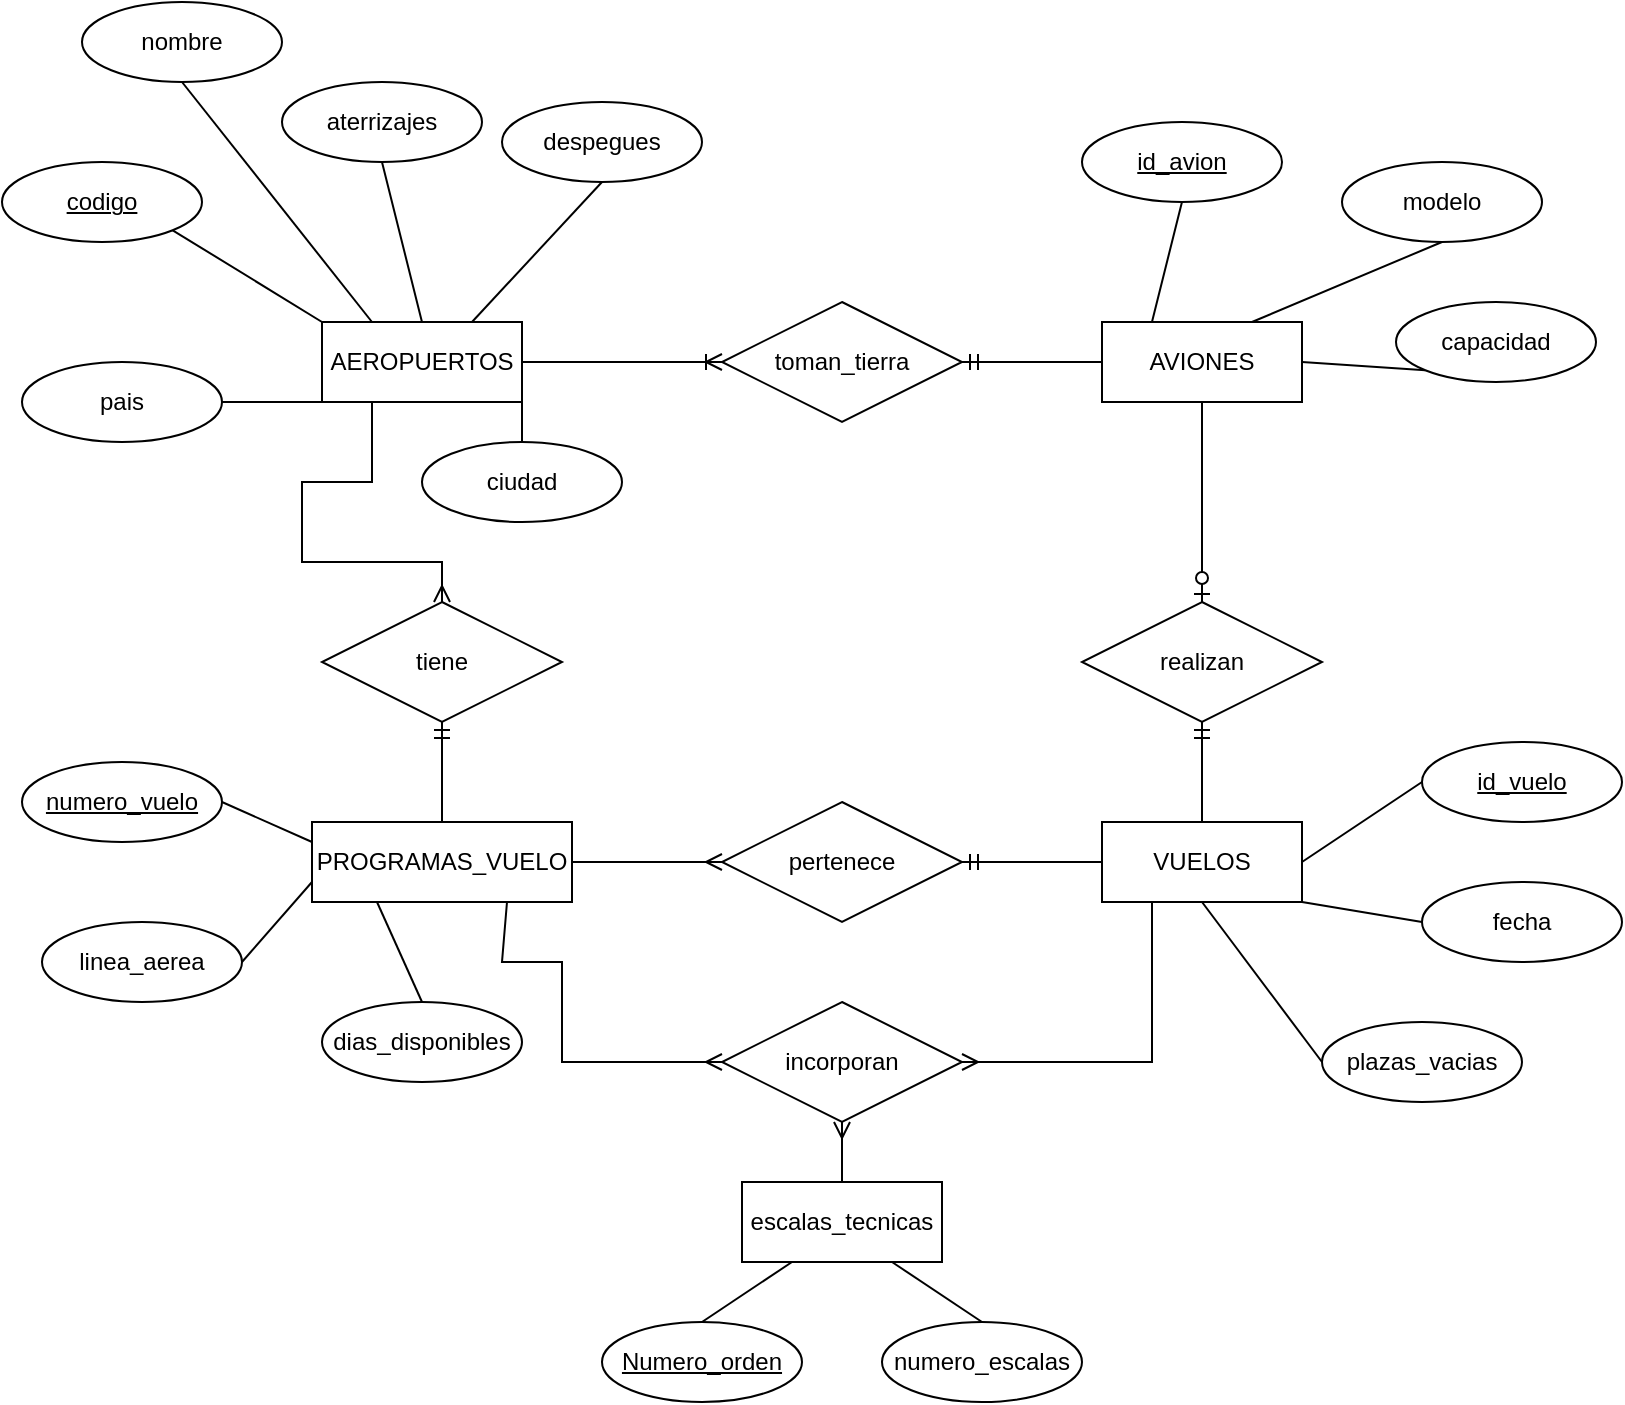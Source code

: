 <mxfile version="13.10.0" type="github">
  <diagram id="dRUiO_fBCLAAtDsuohW3" name="Page-1">
    <mxGraphModel dx="868" dy="450" grid="1" gridSize="10" guides="1" tooltips="1" connect="1" arrows="1" fold="1" page="1" pageScale="1" pageWidth="827" pageHeight="1169" math="0" shadow="0">
      <root>
        <mxCell id="0" />
        <mxCell id="1" parent="0" />
        <mxCell id="XjwWoGs6GViRfNdkRNjS-35" style="rounded=0;orthogonalLoop=1;jettySize=auto;html=1;exitX=0.25;exitY=1;exitDx=0;exitDy=0;entryX=0.5;entryY=0;entryDx=0;entryDy=0;startArrow=none;startFill=0;endArrow=ERmany;endFill=0;" parent="1" source="XjwWoGs6GViRfNdkRNjS-1" target="XjwWoGs6GViRfNdkRNjS-31" edge="1">
          <mxGeometry relative="1" as="geometry">
            <Array as="points">
              <mxPoint x="215" y="260" />
              <mxPoint x="180" y="260" />
              <mxPoint x="180" y="300" />
              <mxPoint x="210" y="300" />
              <mxPoint x="250" y="300" />
            </Array>
          </mxGeometry>
        </mxCell>
        <mxCell id="ity33zddKmOWyrt0S6hl-3" style="edgeStyle=orthogonalEdgeStyle;rounded=0;orthogonalLoop=1;jettySize=auto;html=1;exitX=1;exitY=0.5;exitDx=0;exitDy=0;entryX=0;entryY=0.5;entryDx=0;entryDy=0;endArrow=ERoneToMany;endFill=0;" edge="1" parent="1" source="XjwWoGs6GViRfNdkRNjS-1" target="ity33zddKmOWyrt0S6hl-2">
          <mxGeometry relative="1" as="geometry" />
        </mxCell>
        <mxCell id="XjwWoGs6GViRfNdkRNjS-1" value="AEROPUERTOS" style="whiteSpace=wrap;html=1;align=center;" parent="1" vertex="1">
          <mxGeometry x="190" y="180" width="100" height="40" as="geometry" />
        </mxCell>
        <mxCell id="XjwWoGs6GViRfNdkRNjS-2" value="codigo" style="ellipse;whiteSpace=wrap;html=1;align=center;fontStyle=4;" parent="1" vertex="1">
          <mxGeometry x="30" y="100" width="100" height="40" as="geometry" />
        </mxCell>
        <mxCell id="XjwWoGs6GViRfNdkRNjS-3" value="nombre" style="ellipse;whiteSpace=wrap;html=1;align=center;" parent="1" vertex="1">
          <mxGeometry x="70" y="20" width="100" height="40" as="geometry" />
        </mxCell>
        <mxCell id="XjwWoGs6GViRfNdkRNjS-4" value="ciudad" style="ellipse;whiteSpace=wrap;html=1;align=center;" parent="1" vertex="1">
          <mxGeometry x="240" y="240" width="100" height="40" as="geometry" />
        </mxCell>
        <mxCell id="XjwWoGs6GViRfNdkRNjS-6" value="pais&lt;br&gt;" style="ellipse;whiteSpace=wrap;html=1;align=center;" parent="1" vertex="1">
          <mxGeometry x="40" y="200" width="100" height="40" as="geometry" />
        </mxCell>
        <mxCell id="XjwWoGs6GViRfNdkRNjS-7" value="" style="endArrow=none;html=1;rounded=0;exitX=1;exitY=1;exitDx=0;exitDy=0;entryX=0;entryY=0;entryDx=0;entryDy=0;" parent="1" source="XjwWoGs6GViRfNdkRNjS-2" target="XjwWoGs6GViRfNdkRNjS-1" edge="1">
          <mxGeometry relative="1" as="geometry">
            <mxPoint x="330" y="300" as="sourcePoint" />
            <mxPoint x="490" y="300" as="targetPoint" />
          </mxGeometry>
        </mxCell>
        <mxCell id="XjwWoGs6GViRfNdkRNjS-8" value="" style="endArrow=none;html=1;rounded=0;entryX=0;entryY=1;entryDx=0;entryDy=0;exitX=1;exitY=0.5;exitDx=0;exitDy=0;" parent="1" source="XjwWoGs6GViRfNdkRNjS-6" target="XjwWoGs6GViRfNdkRNjS-1" edge="1">
          <mxGeometry relative="1" as="geometry">
            <mxPoint x="130" y="200" as="sourcePoint" />
            <mxPoint x="490" y="300" as="targetPoint" />
          </mxGeometry>
        </mxCell>
        <mxCell id="XjwWoGs6GViRfNdkRNjS-9" value="" style="endArrow=none;html=1;rounded=0;exitX=0.25;exitY=0;exitDx=0;exitDy=0;entryX=0.5;entryY=1;entryDx=0;entryDy=0;" parent="1" source="XjwWoGs6GViRfNdkRNjS-1" target="XjwWoGs6GViRfNdkRNjS-3" edge="1">
          <mxGeometry relative="1" as="geometry">
            <mxPoint x="440" y="190" as="sourcePoint" />
            <mxPoint x="600" y="190" as="targetPoint" />
          </mxGeometry>
        </mxCell>
        <mxCell id="XjwWoGs6GViRfNdkRNjS-10" value="" style="endArrow=none;html=1;rounded=0;exitX=1;exitY=1;exitDx=0;exitDy=0;entryX=0.5;entryY=0;entryDx=0;entryDy=0;" parent="1" source="XjwWoGs6GViRfNdkRNjS-1" target="XjwWoGs6GViRfNdkRNjS-4" edge="1">
          <mxGeometry relative="1" as="geometry">
            <mxPoint x="330" y="300" as="sourcePoint" />
            <mxPoint x="490" y="300" as="targetPoint" />
          </mxGeometry>
        </mxCell>
        <mxCell id="XjwWoGs6GViRfNdkRNjS-46" style="edgeStyle=none;rounded=0;orthogonalLoop=1;jettySize=auto;html=1;exitX=0.5;exitY=1;exitDx=0;exitDy=0;entryX=0.5;entryY=0;entryDx=0;entryDy=0;startArrow=none;startFill=0;endArrow=ERzeroToOne;endFill=1;" parent="1" source="XjwWoGs6GViRfNdkRNjS-11" target="XjwWoGs6GViRfNdkRNjS-42" edge="1">
          <mxGeometry relative="1" as="geometry" />
        </mxCell>
        <mxCell id="ity33zddKmOWyrt0S6hl-4" style="edgeStyle=orthogonalEdgeStyle;rounded=0;orthogonalLoop=1;jettySize=auto;html=1;exitX=0;exitY=0.5;exitDx=0;exitDy=0;entryX=1;entryY=0.5;entryDx=0;entryDy=0;endArrow=ERmandOne;endFill=0;" edge="1" parent="1" source="XjwWoGs6GViRfNdkRNjS-11" target="ity33zddKmOWyrt0S6hl-2">
          <mxGeometry relative="1" as="geometry" />
        </mxCell>
        <mxCell id="XjwWoGs6GViRfNdkRNjS-11" value="AVIONES" style="whiteSpace=wrap;html=1;align=center;" parent="1" vertex="1">
          <mxGeometry x="580" y="180" width="100" height="40" as="geometry" />
        </mxCell>
        <mxCell id="XjwWoGs6GViRfNdkRNjS-24" style="rounded=0;orthogonalLoop=1;jettySize=auto;html=1;exitX=0.5;exitY=1;exitDx=0;exitDy=0;entryX=0.25;entryY=0;entryDx=0;entryDy=0;startArrow=none;startFill=0;endArrow=none;endFill=0;" parent="1" source="XjwWoGs6GViRfNdkRNjS-12" target="XjwWoGs6GViRfNdkRNjS-11" edge="1">
          <mxGeometry relative="1" as="geometry" />
        </mxCell>
        <mxCell id="XjwWoGs6GViRfNdkRNjS-12" value="id_avion" style="ellipse;whiteSpace=wrap;html=1;align=center;fontStyle=4;" parent="1" vertex="1">
          <mxGeometry x="570" y="80" width="100" height="40" as="geometry" />
        </mxCell>
        <mxCell id="XjwWoGs6GViRfNdkRNjS-25" style="edgeStyle=none;rounded=0;orthogonalLoop=1;jettySize=auto;html=1;exitX=0.5;exitY=1;exitDx=0;exitDy=0;entryX=0.75;entryY=0;entryDx=0;entryDy=0;startArrow=none;startFill=0;endArrow=none;endFill=0;" parent="1" source="XjwWoGs6GViRfNdkRNjS-15" target="XjwWoGs6GViRfNdkRNjS-11" edge="1">
          <mxGeometry relative="1" as="geometry" />
        </mxCell>
        <mxCell id="XjwWoGs6GViRfNdkRNjS-15" value="modelo" style="ellipse;whiteSpace=wrap;html=1;align=center;" parent="1" vertex="1">
          <mxGeometry x="700" y="100" width="100" height="40" as="geometry" />
        </mxCell>
        <mxCell id="XjwWoGs6GViRfNdkRNjS-26" style="edgeStyle=none;rounded=0;orthogonalLoop=1;jettySize=auto;html=1;exitX=0;exitY=1;exitDx=0;exitDy=0;startArrow=none;startFill=0;endArrow=none;endFill=0;entryX=1;entryY=0.5;entryDx=0;entryDy=0;" parent="1" source="XjwWoGs6GViRfNdkRNjS-16" target="XjwWoGs6GViRfNdkRNjS-11" edge="1">
          <mxGeometry relative="1" as="geometry">
            <mxPoint x="690" y="210" as="targetPoint" />
          </mxGeometry>
        </mxCell>
        <mxCell id="XjwWoGs6GViRfNdkRNjS-16" value="capacidad" style="ellipse;whiteSpace=wrap;html=1;align=center;" parent="1" vertex="1">
          <mxGeometry x="727" y="170" width="100" height="40" as="geometry" />
        </mxCell>
        <mxCell id="XjwWoGs6GViRfNdkRNjS-37" style="edgeStyle=none;rounded=0;orthogonalLoop=1;jettySize=auto;html=1;exitX=0.5;exitY=0;exitDx=0;exitDy=0;entryX=0.5;entryY=1;entryDx=0;entryDy=0;startArrow=none;startFill=0;endArrow=ERmandOne;endFill=0;" parent="1" source="XjwWoGs6GViRfNdkRNjS-27" target="XjwWoGs6GViRfNdkRNjS-31" edge="1">
          <mxGeometry relative="1" as="geometry" />
        </mxCell>
        <mxCell id="XjwWoGs6GViRfNdkRNjS-49" style="edgeStyle=none;rounded=0;orthogonalLoop=1;jettySize=auto;html=1;exitX=1;exitY=0.5;exitDx=0;exitDy=0;entryX=0;entryY=0.5;entryDx=0;entryDy=0;startArrow=none;startFill=0;endArrow=ERmany;endFill=0;" parent="1" source="XjwWoGs6GViRfNdkRNjS-27" target="XjwWoGs6GViRfNdkRNjS-48" edge="1">
          <mxGeometry relative="1" as="geometry" />
        </mxCell>
        <mxCell id="XjwWoGs6GViRfNdkRNjS-55" style="edgeStyle=none;rounded=0;orthogonalLoop=1;jettySize=auto;html=1;exitX=0.75;exitY=1;exitDx=0;exitDy=0;entryX=0;entryY=0.5;entryDx=0;entryDy=0;startArrow=none;startFill=0;endArrow=ERmany;endFill=0;" parent="1" source="XjwWoGs6GViRfNdkRNjS-27" target="XjwWoGs6GViRfNdkRNjS-54" edge="1">
          <mxGeometry relative="1" as="geometry">
            <Array as="points">
              <mxPoint x="280" y="500" />
              <mxPoint x="310" y="500" />
              <mxPoint x="310" y="550" />
            </Array>
          </mxGeometry>
        </mxCell>
        <mxCell id="XjwWoGs6GViRfNdkRNjS-27" value="PROGRAMAS_VUELO" style="whiteSpace=wrap;html=1;align=center;" parent="1" vertex="1">
          <mxGeometry x="185" y="430" width="130" height="40" as="geometry" />
        </mxCell>
        <mxCell id="XjwWoGs6GViRfNdkRNjS-32" style="edgeStyle=none;rounded=0;orthogonalLoop=1;jettySize=auto;html=1;exitX=1;exitY=0.5;exitDx=0;exitDy=0;entryX=0;entryY=0.25;entryDx=0;entryDy=0;startArrow=none;startFill=0;endArrow=none;endFill=0;" parent="1" source="XjwWoGs6GViRfNdkRNjS-28" target="XjwWoGs6GViRfNdkRNjS-27" edge="1">
          <mxGeometry relative="1" as="geometry" />
        </mxCell>
        <mxCell id="XjwWoGs6GViRfNdkRNjS-28" value="numero_vuelo" style="ellipse;whiteSpace=wrap;html=1;align=center;fontStyle=4;" parent="1" vertex="1">
          <mxGeometry x="40" y="400" width="100" height="40" as="geometry" />
        </mxCell>
        <mxCell id="XjwWoGs6GViRfNdkRNjS-33" style="edgeStyle=none;rounded=0;orthogonalLoop=1;jettySize=auto;html=1;exitX=1;exitY=0.5;exitDx=0;exitDy=0;entryX=0;entryY=0.75;entryDx=0;entryDy=0;startArrow=none;startFill=0;endArrow=none;endFill=0;" parent="1" source="XjwWoGs6GViRfNdkRNjS-29" target="XjwWoGs6GViRfNdkRNjS-27" edge="1">
          <mxGeometry relative="1" as="geometry" />
        </mxCell>
        <mxCell id="XjwWoGs6GViRfNdkRNjS-29" value="linea_aerea" style="ellipse;whiteSpace=wrap;html=1;align=center;" parent="1" vertex="1">
          <mxGeometry x="50" y="480" width="100" height="40" as="geometry" />
        </mxCell>
        <mxCell id="XjwWoGs6GViRfNdkRNjS-34" style="edgeStyle=none;rounded=0;orthogonalLoop=1;jettySize=auto;html=1;exitX=0.5;exitY=0;exitDx=0;exitDy=0;entryX=0.25;entryY=1;entryDx=0;entryDy=0;startArrow=none;startFill=0;endArrow=none;endFill=0;" parent="1" source="XjwWoGs6GViRfNdkRNjS-30" target="XjwWoGs6GViRfNdkRNjS-27" edge="1">
          <mxGeometry relative="1" as="geometry" />
        </mxCell>
        <mxCell id="XjwWoGs6GViRfNdkRNjS-30" value="dias_disponibles" style="ellipse;whiteSpace=wrap;html=1;align=center;" parent="1" vertex="1">
          <mxGeometry x="190" y="520" width="100" height="40" as="geometry" />
        </mxCell>
        <mxCell id="XjwWoGs6GViRfNdkRNjS-31" value="tiene" style="shape=rhombus;perimeter=rhombusPerimeter;whiteSpace=wrap;html=1;align=center;" parent="1" vertex="1">
          <mxGeometry x="190" y="320" width="120" height="60" as="geometry" />
        </mxCell>
        <mxCell id="XjwWoGs6GViRfNdkRNjS-47" style="edgeStyle=none;rounded=0;orthogonalLoop=1;jettySize=auto;html=1;exitX=0.5;exitY=0;exitDx=0;exitDy=0;entryX=0.5;entryY=1;entryDx=0;entryDy=0;startArrow=none;startFill=0;endArrow=ERmandOne;endFill=0;" parent="1" source="XjwWoGs6GViRfNdkRNjS-38" target="XjwWoGs6GViRfNdkRNjS-42" edge="1">
          <mxGeometry relative="1" as="geometry" />
        </mxCell>
        <mxCell id="XjwWoGs6GViRfNdkRNjS-50" style="edgeStyle=none;rounded=0;orthogonalLoop=1;jettySize=auto;html=1;exitX=0;exitY=0.5;exitDx=0;exitDy=0;entryX=1;entryY=0.5;entryDx=0;entryDy=0;startArrow=none;startFill=0;endArrow=ERmandOne;endFill=0;" parent="1" source="XjwWoGs6GViRfNdkRNjS-38" target="XjwWoGs6GViRfNdkRNjS-48" edge="1">
          <mxGeometry relative="1" as="geometry" />
        </mxCell>
        <mxCell id="XjwWoGs6GViRfNdkRNjS-57" style="edgeStyle=none;rounded=0;orthogonalLoop=1;jettySize=auto;html=1;exitX=0.25;exitY=1;exitDx=0;exitDy=0;entryX=1;entryY=0.5;entryDx=0;entryDy=0;startArrow=none;startFill=0;endArrow=ERmany;endFill=0;" parent="1" source="XjwWoGs6GViRfNdkRNjS-38" target="XjwWoGs6GViRfNdkRNjS-54" edge="1">
          <mxGeometry relative="1" as="geometry">
            <Array as="points">
              <mxPoint x="605" y="550" />
            </Array>
          </mxGeometry>
        </mxCell>
        <mxCell id="XjwWoGs6GViRfNdkRNjS-38" value="VUELOS" style="whiteSpace=wrap;html=1;align=center;" parent="1" vertex="1">
          <mxGeometry x="580" y="430" width="100" height="40" as="geometry" />
        </mxCell>
        <mxCell id="XjwWoGs6GViRfNdkRNjS-45" style="edgeStyle=none;rounded=0;orthogonalLoop=1;jettySize=auto;html=1;exitX=0;exitY=0.5;exitDx=0;exitDy=0;entryX=1;entryY=0.5;entryDx=0;entryDy=0;startArrow=none;startFill=0;endArrow=none;endFill=0;" parent="1" source="XjwWoGs6GViRfNdkRNjS-39" target="XjwWoGs6GViRfNdkRNjS-38" edge="1">
          <mxGeometry relative="1" as="geometry" />
        </mxCell>
        <mxCell id="XjwWoGs6GViRfNdkRNjS-39" value="id_vuelo" style="ellipse;whiteSpace=wrap;html=1;align=center;fontStyle=4;" parent="1" vertex="1">
          <mxGeometry x="740" y="390" width="100" height="40" as="geometry" />
        </mxCell>
        <mxCell id="XjwWoGs6GViRfNdkRNjS-44" style="edgeStyle=none;rounded=0;orthogonalLoop=1;jettySize=auto;html=1;exitX=0;exitY=0.5;exitDx=0;exitDy=0;entryX=1;entryY=1;entryDx=0;entryDy=0;startArrow=none;startFill=0;endArrow=none;endFill=0;" parent="1" source="XjwWoGs6GViRfNdkRNjS-40" target="XjwWoGs6GViRfNdkRNjS-38" edge="1">
          <mxGeometry relative="1" as="geometry" />
        </mxCell>
        <mxCell id="XjwWoGs6GViRfNdkRNjS-40" value="fecha&lt;br&gt;" style="ellipse;whiteSpace=wrap;html=1;align=center;" parent="1" vertex="1">
          <mxGeometry x="740" y="460" width="100" height="40" as="geometry" />
        </mxCell>
        <mxCell id="XjwWoGs6GViRfNdkRNjS-43" style="edgeStyle=none;rounded=0;orthogonalLoop=1;jettySize=auto;html=1;exitX=0;exitY=0.5;exitDx=0;exitDy=0;entryX=0.5;entryY=1;entryDx=0;entryDy=0;startArrow=none;startFill=0;endArrow=none;endFill=0;" parent="1" source="XjwWoGs6GViRfNdkRNjS-41" target="XjwWoGs6GViRfNdkRNjS-38" edge="1">
          <mxGeometry relative="1" as="geometry" />
        </mxCell>
        <mxCell id="XjwWoGs6GViRfNdkRNjS-41" value="plazas_vacias" style="ellipse;whiteSpace=wrap;html=1;align=center;" parent="1" vertex="1">
          <mxGeometry x="690" y="530" width="100" height="40" as="geometry" />
        </mxCell>
        <mxCell id="XjwWoGs6GViRfNdkRNjS-42" value="realizan" style="shape=rhombus;perimeter=rhombusPerimeter;whiteSpace=wrap;html=1;align=center;" parent="1" vertex="1">
          <mxGeometry x="570" y="320" width="120" height="60" as="geometry" />
        </mxCell>
        <mxCell id="XjwWoGs6GViRfNdkRNjS-48" value="pertenece" style="shape=rhombus;perimeter=rhombusPerimeter;whiteSpace=wrap;html=1;align=center;" parent="1" vertex="1">
          <mxGeometry x="390" y="420" width="120" height="60" as="geometry" />
        </mxCell>
        <mxCell id="XjwWoGs6GViRfNdkRNjS-56" style="edgeStyle=none;rounded=0;orthogonalLoop=1;jettySize=auto;html=1;exitX=0.5;exitY=0;exitDx=0;exitDy=0;entryX=0.5;entryY=1;entryDx=0;entryDy=0;startArrow=none;startFill=0;endArrow=ERmany;endFill=0;" parent="1" source="XjwWoGs6GViRfNdkRNjS-51" target="XjwWoGs6GViRfNdkRNjS-54" edge="1">
          <mxGeometry relative="1" as="geometry" />
        </mxCell>
        <mxCell id="XjwWoGs6GViRfNdkRNjS-58" style="edgeStyle=none;rounded=0;orthogonalLoop=1;jettySize=auto;html=1;exitX=0.25;exitY=1;exitDx=0;exitDy=0;entryX=0.5;entryY=0;entryDx=0;entryDy=0;startArrow=none;startFill=0;endArrow=none;endFill=0;" parent="1" source="XjwWoGs6GViRfNdkRNjS-51" target="XjwWoGs6GViRfNdkRNjS-52" edge="1">
          <mxGeometry relative="1" as="geometry" />
        </mxCell>
        <mxCell id="XjwWoGs6GViRfNdkRNjS-59" style="edgeStyle=none;rounded=0;orthogonalLoop=1;jettySize=auto;html=1;exitX=0.75;exitY=1;exitDx=0;exitDy=0;entryX=0.5;entryY=0;entryDx=0;entryDy=0;startArrow=none;startFill=0;endArrow=none;endFill=0;" parent="1" source="XjwWoGs6GViRfNdkRNjS-51" target="XjwWoGs6GViRfNdkRNjS-53" edge="1">
          <mxGeometry relative="1" as="geometry" />
        </mxCell>
        <mxCell id="XjwWoGs6GViRfNdkRNjS-51" value="escalas_tecnicas" style="whiteSpace=wrap;html=1;align=center;" parent="1" vertex="1">
          <mxGeometry x="400" y="610" width="100" height="40" as="geometry" />
        </mxCell>
        <mxCell id="XjwWoGs6GViRfNdkRNjS-52" value="Numero_orden" style="ellipse;whiteSpace=wrap;html=1;align=center;fontStyle=4;" parent="1" vertex="1">
          <mxGeometry x="330" y="680" width="100" height="40" as="geometry" />
        </mxCell>
        <mxCell id="XjwWoGs6GViRfNdkRNjS-53" value="numero_escalas" style="ellipse;whiteSpace=wrap;html=1;align=center;" parent="1" vertex="1">
          <mxGeometry x="470" y="680" width="100" height="40" as="geometry" />
        </mxCell>
        <mxCell id="XjwWoGs6GViRfNdkRNjS-54" value="incorporan" style="shape=rhombus;perimeter=rhombusPerimeter;whiteSpace=wrap;html=1;align=center;" parent="1" vertex="1">
          <mxGeometry x="390" y="520" width="120" height="60" as="geometry" />
        </mxCell>
        <mxCell id="ity33zddKmOWyrt0S6hl-2" value="toman_tierra" style="shape=rhombus;perimeter=rhombusPerimeter;whiteSpace=wrap;html=1;align=center;" vertex="1" parent="1">
          <mxGeometry x="390" y="170" width="120" height="60" as="geometry" />
        </mxCell>
        <mxCell id="ity33zddKmOWyrt0S6hl-8" style="edgeStyle=none;rounded=0;orthogonalLoop=1;jettySize=auto;html=1;exitX=0.5;exitY=1;exitDx=0;exitDy=0;entryX=0.75;entryY=0;entryDx=0;entryDy=0;endArrow=none;endFill=0;" edge="1" parent="1" source="ity33zddKmOWyrt0S6hl-5" target="XjwWoGs6GViRfNdkRNjS-1">
          <mxGeometry relative="1" as="geometry" />
        </mxCell>
        <mxCell id="ity33zddKmOWyrt0S6hl-5" value="despegues" style="ellipse;whiteSpace=wrap;html=1;align=center;" vertex="1" parent="1">
          <mxGeometry x="280" y="70" width="100" height="40" as="geometry" />
        </mxCell>
        <mxCell id="ity33zddKmOWyrt0S6hl-7" style="rounded=0;orthogonalLoop=1;jettySize=auto;html=1;exitX=0.5;exitY=1;exitDx=0;exitDy=0;entryX=0.5;entryY=0;entryDx=0;entryDy=0;endArrow=none;endFill=0;" edge="1" parent="1" source="ity33zddKmOWyrt0S6hl-6" target="XjwWoGs6GViRfNdkRNjS-1">
          <mxGeometry relative="1" as="geometry" />
        </mxCell>
        <mxCell id="ity33zddKmOWyrt0S6hl-6" value="aterrizajes" style="ellipse;whiteSpace=wrap;html=1;align=center;" vertex="1" parent="1">
          <mxGeometry x="170" y="60" width="100" height="40" as="geometry" />
        </mxCell>
      </root>
    </mxGraphModel>
  </diagram>
</mxfile>
